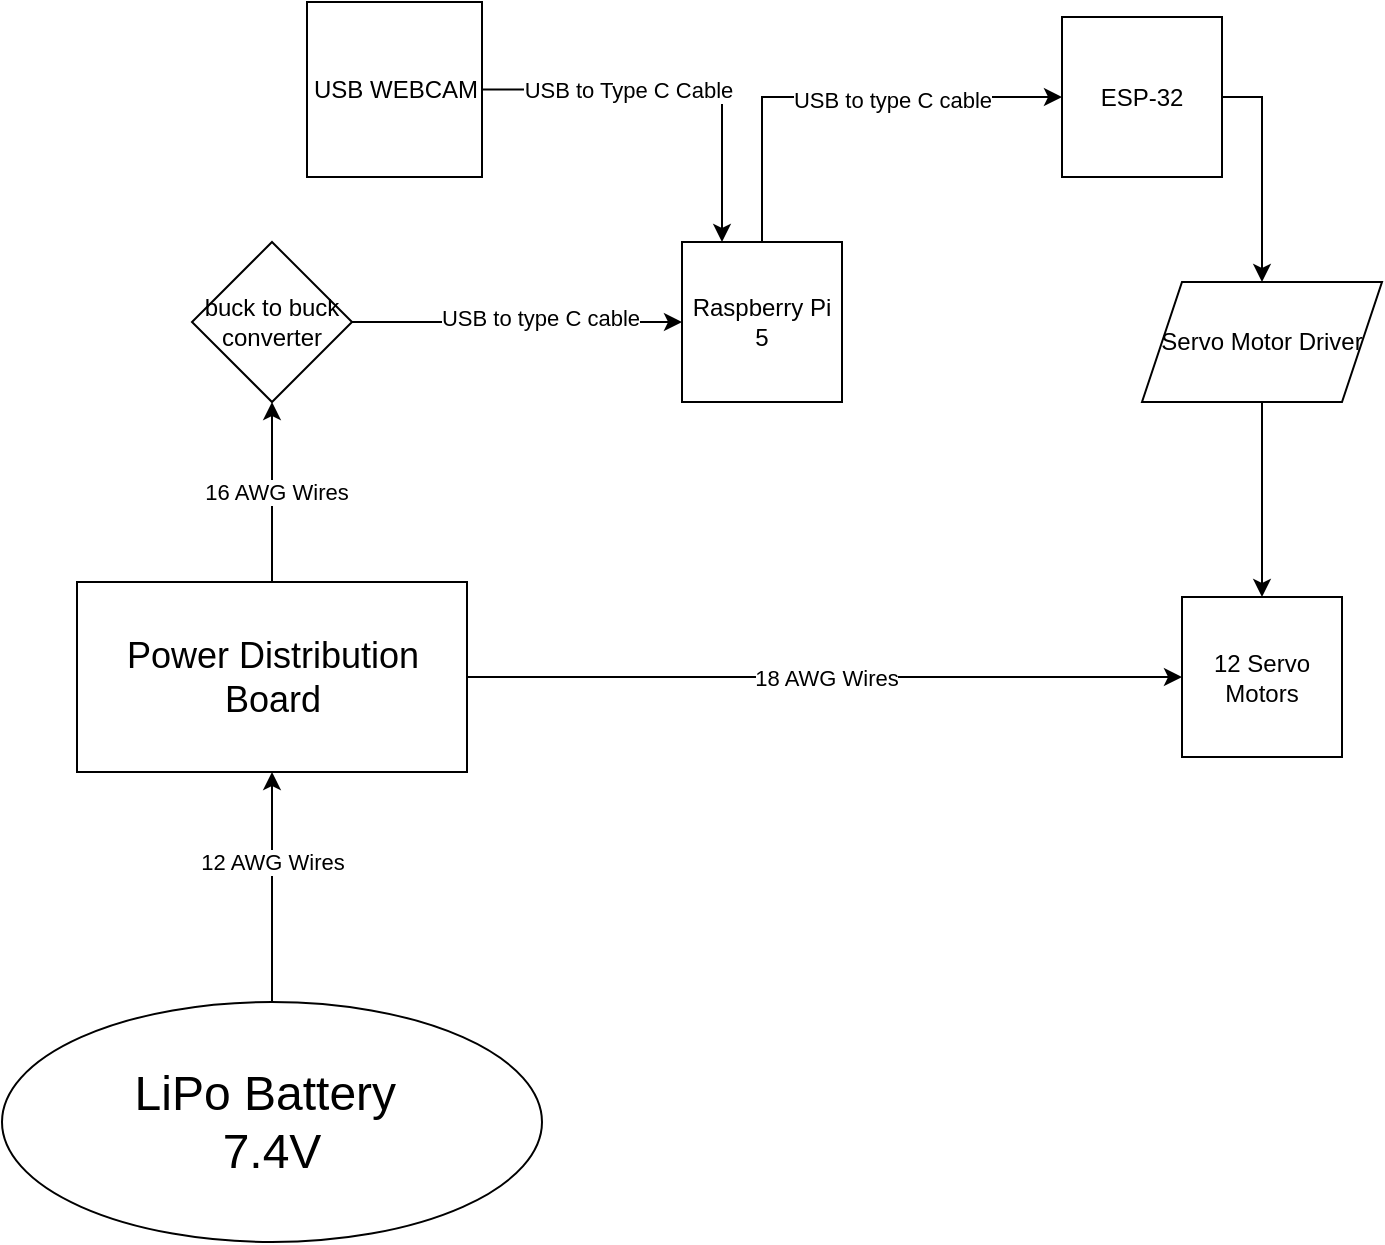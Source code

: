 <mxfile version="28.2.4">
  <diagram name="Page-1" id="JK8wdAZtHWYt3wARSvML">
    <mxGraphModel dx="1042" dy="-2838" grid="1" gridSize="10" guides="1" tooltips="1" connect="1" arrows="1" fold="1" page="1" pageScale="1" pageWidth="1100" pageHeight="850" math="0" shadow="0">
      <root>
        <mxCell id="0" />
        <mxCell id="1" parent="0" />
        <mxCell id="OYBqLOTakXJY3HWWt__x-14" style="edgeStyle=orthogonalEdgeStyle;rounded=0;orthogonalLoop=1;jettySize=auto;html=1;exitX=0.5;exitY=0;exitDx=0;exitDy=0;entryX=0.5;entryY=1;entryDx=0;entryDy=0;" edge="1" parent="1" source="OYBqLOTakXJY3HWWt__x-1" target="OYBqLOTakXJY3HWWt__x-2">
          <mxGeometry relative="1" as="geometry" />
        </mxCell>
        <mxCell id="OYBqLOTakXJY3HWWt__x-17" value="12 AWG Wires" style="edgeLabel;html=1;align=center;verticalAlign=middle;resizable=0;points=[];" vertex="1" connectable="0" parent="OYBqLOTakXJY3HWWt__x-14">
          <mxGeometry x="0.228" relative="1" as="geometry">
            <mxPoint as="offset" />
          </mxGeometry>
        </mxCell>
        <mxCell id="OYBqLOTakXJY3HWWt__x-1" value="&lt;font style=&quot;font-size: 24px;&quot;&gt;LiPo Battery&amp;nbsp;&lt;br&gt;7.4V&lt;/font&gt;" style="ellipse;whiteSpace=wrap;html=1;" vertex="1" parent="1">
          <mxGeometry x="160" y="4010" width="270" height="120" as="geometry" />
        </mxCell>
        <mxCell id="OYBqLOTakXJY3HWWt__x-8" style="edgeStyle=orthogonalEdgeStyle;rounded=0;orthogonalLoop=1;jettySize=auto;html=1;entryX=0.5;entryY=1;entryDx=0;entryDy=0;" edge="1" parent="1" source="OYBqLOTakXJY3HWWt__x-2" target="OYBqLOTakXJY3HWWt__x-3">
          <mxGeometry relative="1" as="geometry" />
        </mxCell>
        <mxCell id="OYBqLOTakXJY3HWWt__x-18" value="16 AWG Wires" style="edgeLabel;html=1;align=center;verticalAlign=middle;resizable=0;points=[];" vertex="1" connectable="0" parent="OYBqLOTakXJY3HWWt__x-8">
          <mxGeometry x="0.013" y="-2" relative="1" as="geometry">
            <mxPoint as="offset" />
          </mxGeometry>
        </mxCell>
        <mxCell id="OYBqLOTakXJY3HWWt__x-13" value="18 AWG Wires" style="edgeStyle=orthogonalEdgeStyle;rounded=0;orthogonalLoop=1;jettySize=auto;html=1;exitX=1;exitY=0.5;exitDx=0;exitDy=0;entryX=0;entryY=0.5;entryDx=0;entryDy=0;" edge="1" parent="1" source="OYBqLOTakXJY3HWWt__x-2" target="OYBqLOTakXJY3HWWt__x-7">
          <mxGeometry relative="1" as="geometry" />
        </mxCell>
        <mxCell id="OYBqLOTakXJY3HWWt__x-2" value="&lt;font style=&quot;font-size: 18px;&quot;&gt;Power Distribution Board&lt;/font&gt;" style="rounded=0;whiteSpace=wrap;html=1;" vertex="1" parent="1">
          <mxGeometry x="197.5" y="3800" width="195" height="95" as="geometry" />
        </mxCell>
        <mxCell id="OYBqLOTakXJY3HWWt__x-9" style="edgeStyle=orthogonalEdgeStyle;rounded=0;orthogonalLoop=1;jettySize=auto;html=1;exitX=1;exitY=0.5;exitDx=0;exitDy=0;entryX=0;entryY=0.5;entryDx=0;entryDy=0;" edge="1" parent="1" source="OYBqLOTakXJY3HWWt__x-3" target="OYBqLOTakXJY3HWWt__x-4">
          <mxGeometry relative="1" as="geometry" />
        </mxCell>
        <mxCell id="OYBqLOTakXJY3HWWt__x-19" value="USB to type C cable" style="edgeLabel;html=1;align=center;verticalAlign=middle;resizable=0;points=[];" vertex="1" connectable="0" parent="OYBqLOTakXJY3HWWt__x-9">
          <mxGeometry x="0.137" y="2" relative="1" as="geometry">
            <mxPoint as="offset" />
          </mxGeometry>
        </mxCell>
        <mxCell id="OYBqLOTakXJY3HWWt__x-3" value="buck to buck converter" style="rhombus;whiteSpace=wrap;html=1;" vertex="1" parent="1">
          <mxGeometry x="255" y="3630" width="80" height="80" as="geometry" />
        </mxCell>
        <mxCell id="OYBqLOTakXJY3HWWt__x-10" style="edgeStyle=orthogonalEdgeStyle;rounded=0;orthogonalLoop=1;jettySize=auto;html=1;exitX=0.5;exitY=0;exitDx=0;exitDy=0;entryX=0;entryY=0.5;entryDx=0;entryDy=0;" edge="1" parent="1" source="OYBqLOTakXJY3HWWt__x-4" target="OYBqLOTakXJY3HWWt__x-5">
          <mxGeometry relative="1" as="geometry" />
        </mxCell>
        <mxCell id="OYBqLOTakXJY3HWWt__x-21" value="USB to type C cable" style="edgeLabel;html=1;align=center;verticalAlign=middle;resizable=0;points=[];" vertex="1" connectable="0" parent="OYBqLOTakXJY3HWWt__x-10">
          <mxGeometry x="0.234" y="-1" relative="1" as="geometry">
            <mxPoint as="offset" />
          </mxGeometry>
        </mxCell>
        <mxCell id="OYBqLOTakXJY3HWWt__x-4" value="Raspberry Pi 5" style="whiteSpace=wrap;html=1;aspect=fixed;" vertex="1" parent="1">
          <mxGeometry x="500" y="3630" width="80" height="80" as="geometry" />
        </mxCell>
        <mxCell id="OYBqLOTakXJY3HWWt__x-11" style="edgeStyle=orthogonalEdgeStyle;rounded=0;orthogonalLoop=1;jettySize=auto;html=1;exitX=1;exitY=0.5;exitDx=0;exitDy=0;" edge="1" parent="1" source="OYBqLOTakXJY3HWWt__x-5" target="OYBqLOTakXJY3HWWt__x-6">
          <mxGeometry relative="1" as="geometry" />
        </mxCell>
        <mxCell id="OYBqLOTakXJY3HWWt__x-5" value="ESP-32" style="whiteSpace=wrap;html=1;aspect=fixed;" vertex="1" parent="1">
          <mxGeometry x="690" y="3517.5" width="80" height="80" as="geometry" />
        </mxCell>
        <mxCell id="OYBqLOTakXJY3HWWt__x-12" style="edgeStyle=orthogonalEdgeStyle;rounded=0;orthogonalLoop=1;jettySize=auto;html=1;exitX=0.5;exitY=1;exitDx=0;exitDy=0;entryX=0.5;entryY=0;entryDx=0;entryDy=0;" edge="1" parent="1" source="OYBqLOTakXJY3HWWt__x-6" target="OYBqLOTakXJY3HWWt__x-7">
          <mxGeometry relative="1" as="geometry" />
        </mxCell>
        <mxCell id="OYBqLOTakXJY3HWWt__x-6" value="Servo Motor Driver" style="shape=parallelogram;perimeter=parallelogramPerimeter;whiteSpace=wrap;html=1;fixedSize=1;" vertex="1" parent="1">
          <mxGeometry x="730" y="3650" width="120" height="60" as="geometry" />
        </mxCell>
        <mxCell id="OYBqLOTakXJY3HWWt__x-7" value="12 Servo Motors" style="whiteSpace=wrap;html=1;aspect=fixed;" vertex="1" parent="1">
          <mxGeometry x="750" y="3807.5" width="80" height="80" as="geometry" />
        </mxCell>
        <mxCell id="OYBqLOTakXJY3HWWt__x-16" style="edgeStyle=orthogonalEdgeStyle;rounded=0;orthogonalLoop=1;jettySize=auto;html=1;entryX=0.25;entryY=0;entryDx=0;entryDy=0;" edge="1" parent="1" source="OYBqLOTakXJY3HWWt__x-15" target="OYBqLOTakXJY3HWWt__x-4">
          <mxGeometry relative="1" as="geometry" />
        </mxCell>
        <mxCell id="OYBqLOTakXJY3HWWt__x-20" value="USB to Type C Cable" style="edgeLabel;html=1;align=center;verticalAlign=middle;resizable=0;points=[];" vertex="1" connectable="0" parent="OYBqLOTakXJY3HWWt__x-16">
          <mxGeometry x="-0.262" relative="1" as="geometry">
            <mxPoint as="offset" />
          </mxGeometry>
        </mxCell>
        <mxCell id="OYBqLOTakXJY3HWWt__x-15" value="USB WEBCAM" style="whiteSpace=wrap;html=1;aspect=fixed;" vertex="1" parent="1">
          <mxGeometry x="312.5" y="3510" width="87.5" height="87.5" as="geometry" />
        </mxCell>
      </root>
    </mxGraphModel>
  </diagram>
</mxfile>
